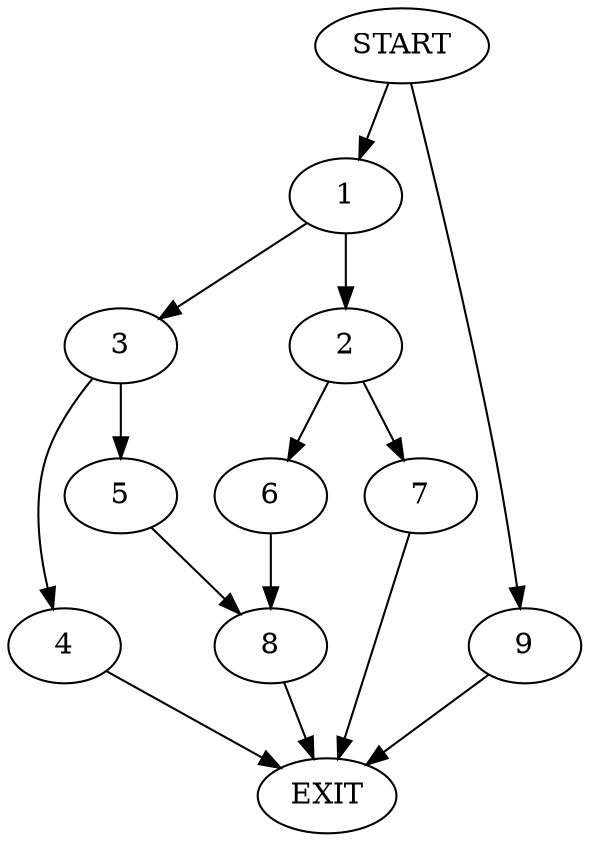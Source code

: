 digraph {
0 [label="START"]
10 [label="EXIT"]
0 -> 1
1 -> 2
1 -> 3
3 -> 4
3 -> 5
2 -> 6
2 -> 7
5 -> 8
4 -> 10
8 -> 10
6 -> 8
7 -> 10
0 -> 9
9 -> 10
}
